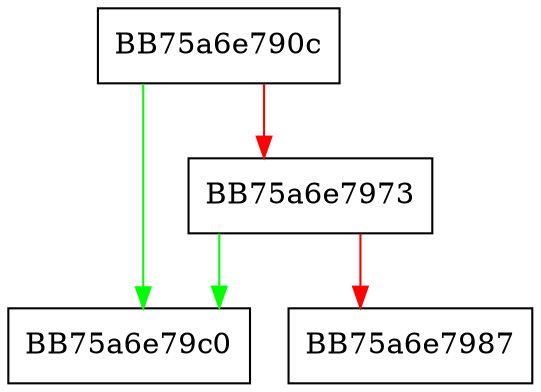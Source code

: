 digraph MetaVaultRecordNetworkIpFirewallRules {
  node [shape="box"];
  graph [splines=ortho];
  BB75a6e790c -> BB75a6e79c0 [color="green"];
  BB75a6e790c -> BB75a6e7973 [color="red"];
  BB75a6e7973 -> BB75a6e79c0 [color="green"];
  BB75a6e7973 -> BB75a6e7987 [color="red"];
}